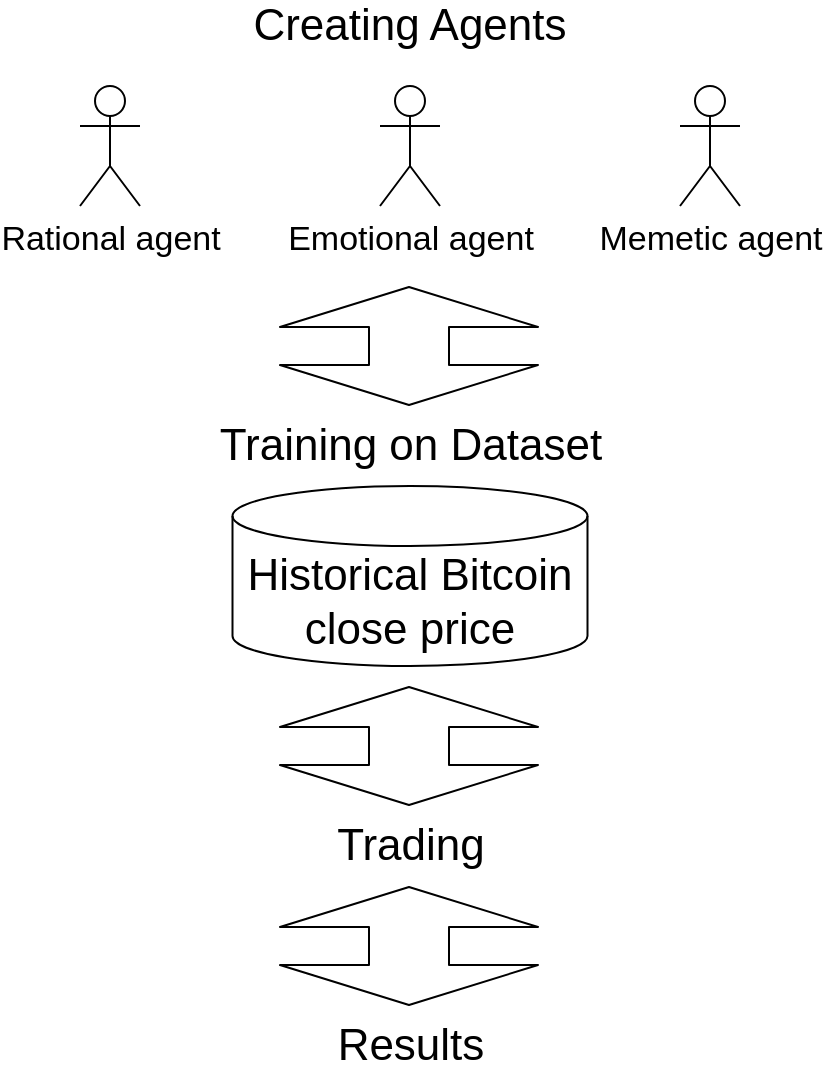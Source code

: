 <mxfile version="14.5.8" type="device"><diagram id="1HFKAWFbWyjv3SmyXPqz" name="Page-1"><mxGraphModel dx="782" dy="437" grid="1" gridSize="10" guides="1" tooltips="1" connect="1" arrows="1" fold="1" page="1" pageScale="1" pageWidth="850" pageHeight="1100" math="0" shadow="0"><root><mxCell id="0"/><mxCell id="1" parent="0"/><mxCell id="2eEtOV5x38M1UGkZGkGs-1" value="&lt;font style=&quot;font-size: 17px&quot;&gt;Rational agent&lt;/font&gt;" style="shape=umlActor;verticalLabelPosition=bottom;verticalAlign=top;html=1;outlineConnect=0;" vertex="1" parent="1"><mxGeometry x="220" y="150" width="30" height="60" as="geometry"/></mxCell><mxCell id="2eEtOV5x38M1UGkZGkGs-2" value="&lt;font style=&quot;font-size: 17px&quot;&gt;Emotional agent&lt;/font&gt;" style="shape=umlActor;verticalLabelPosition=bottom;verticalAlign=top;html=1;outlineConnect=0;" vertex="1" parent="1"><mxGeometry x="370" y="150" width="30" height="60" as="geometry"/></mxCell><mxCell id="2eEtOV5x38M1UGkZGkGs-3" value="&lt;font style=&quot;font-size: 17px&quot;&gt;Memetic agent&lt;/font&gt;" style="shape=umlActor;verticalLabelPosition=bottom;verticalAlign=top;html=1;outlineConnect=0;" vertex="1" parent="1"><mxGeometry x="520" y="150" width="30" height="60" as="geometry"/></mxCell><mxCell id="2eEtOV5x38M1UGkZGkGs-4" value="&lt;font style=&quot;font-size: 22px&quot;&gt;Creating Agents&lt;/font&gt;" style="text;html=1;strokeColor=none;fillColor=none;align=center;verticalAlign=middle;whiteSpace=wrap;rounded=0;" vertex="1" parent="1"><mxGeometry x="305" y="110" width="160" height="20" as="geometry"/></mxCell><mxCell id="2eEtOV5x38M1UGkZGkGs-5" value="" style="shape=flexArrow;endArrow=classic;startArrow=classic;html=1;startWidth=88;startSize=6.33;endWidth=88;endSize=6.33;width=40;" edge="1" parent="1"><mxGeometry width="50" height="50" relative="1" as="geometry"><mxPoint x="384.5" y="310" as="sourcePoint"/><mxPoint x="384.5" y="250" as="targetPoint"/></mxGeometry></mxCell><mxCell id="2eEtOV5x38M1UGkZGkGs-6" value="&lt;font style=&quot;font-size: 22px&quot;&gt;Training on Dataset&lt;/font&gt;" style="text;html=1;strokeColor=none;fillColor=none;align=center;verticalAlign=middle;whiteSpace=wrap;rounded=0;" vertex="1" parent="1"><mxGeometry x="257.5" y="320" width="255" height="20" as="geometry"/></mxCell><mxCell id="2eEtOV5x38M1UGkZGkGs-7" value="&lt;font style=&quot;font-size: 22px&quot;&gt;Historical Bitcoin close price&lt;/font&gt;" style="shape=cylinder3;whiteSpace=wrap;html=1;boundedLbl=1;backgroundOutline=1;size=15;" vertex="1" parent="1"><mxGeometry x="296.25" y="350" width="177.5" height="90" as="geometry"/></mxCell><mxCell id="2eEtOV5x38M1UGkZGkGs-9" value="" style="shape=flexArrow;endArrow=classic;startArrow=classic;html=1;startWidth=88;startSize=6.33;endWidth=88;endSize=6.33;width=40;" edge="1" parent="1"><mxGeometry width="50" height="50" relative="1" as="geometry"><mxPoint x="384.5" y="510" as="sourcePoint"/><mxPoint x="384.5" y="450" as="targetPoint"/></mxGeometry></mxCell><mxCell id="2eEtOV5x38M1UGkZGkGs-10" value="&lt;font style=&quot;font-size: 22px&quot;&gt;Trading&lt;/font&gt;" style="text;html=1;strokeColor=none;fillColor=none;align=center;verticalAlign=middle;whiteSpace=wrap;rounded=0;" vertex="1" parent="1"><mxGeometry x="257.5" y="520" width="255" height="20" as="geometry"/></mxCell><mxCell id="2eEtOV5x38M1UGkZGkGs-11" value="" style="shape=flexArrow;endArrow=classic;startArrow=classic;html=1;startWidth=88;startSize=6.33;endWidth=88;endSize=6.33;width=40;" edge="1" parent="1"><mxGeometry width="50" height="50" relative="1" as="geometry"><mxPoint x="384.5" y="610" as="sourcePoint"/><mxPoint x="384.5" y="550" as="targetPoint"/></mxGeometry></mxCell><mxCell id="2eEtOV5x38M1UGkZGkGs-13" value="&lt;font style=&quot;font-size: 22px&quot;&gt;Results&lt;/font&gt;" style="text;html=1;strokeColor=none;fillColor=none;align=center;verticalAlign=middle;whiteSpace=wrap;rounded=0;" vertex="1" parent="1"><mxGeometry x="257.5" y="620" width="255" height="20" as="geometry"/></mxCell></root></mxGraphModel></diagram></mxfile>